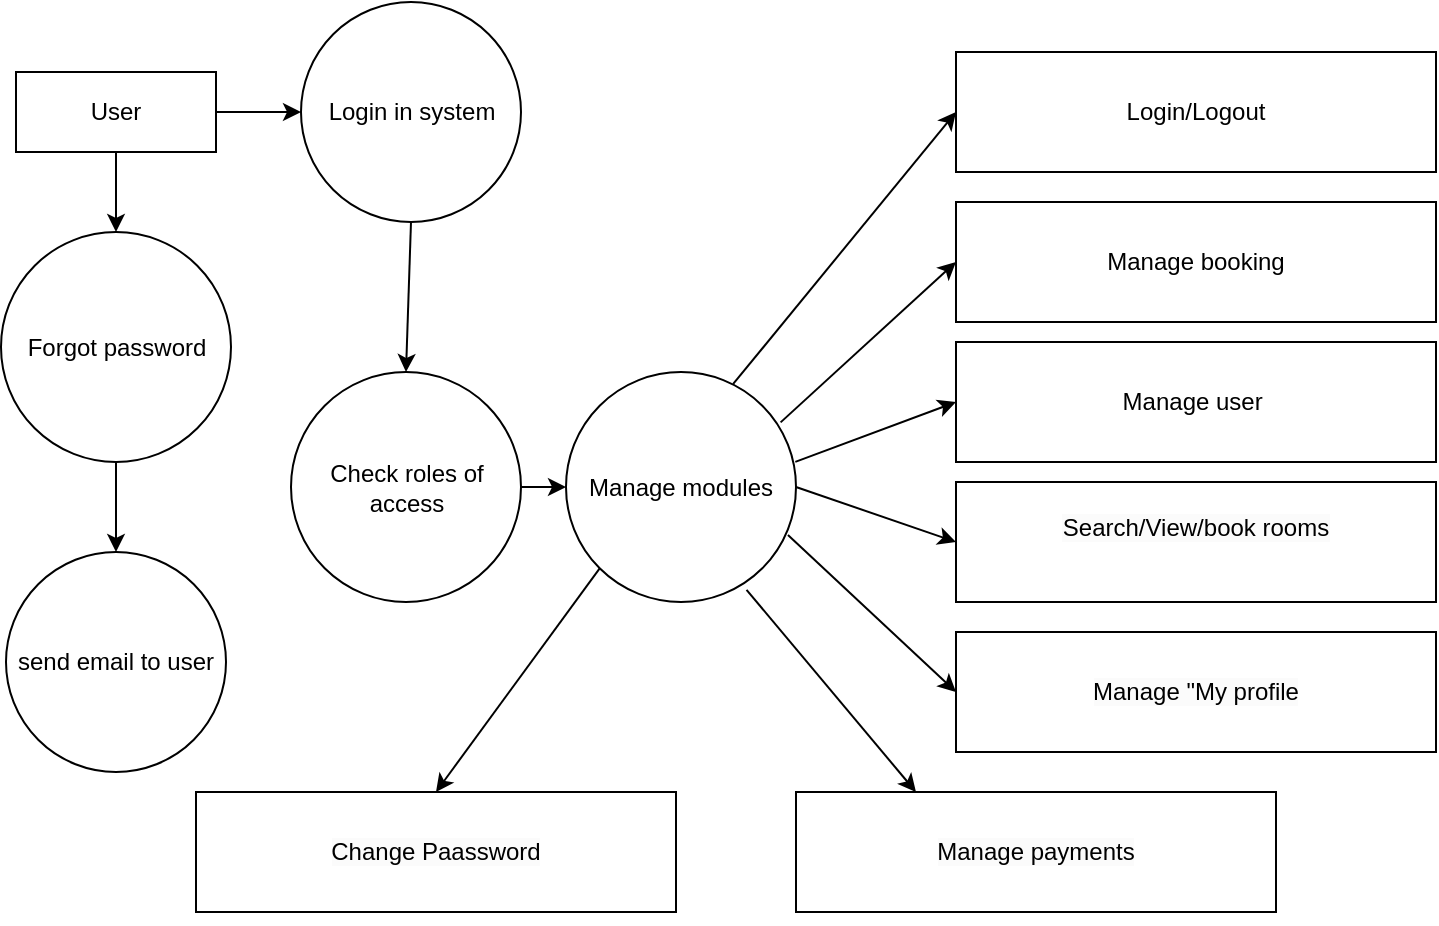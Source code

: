 <mxfile version="21.8.2" type="device">
  <diagram name="Page-1" id="TTRZ3k1p5MQ3rMvOOxvO">
    <mxGraphModel dx="882" dy="507" grid="1" gridSize="10" guides="1" tooltips="1" connect="1" arrows="1" fold="1" page="1" pageScale="1" pageWidth="827" pageHeight="1169" math="0" shadow="0">
      <root>
        <mxCell id="0" />
        <mxCell id="1" parent="0" />
        <mxCell id="Zp3kFRJpMXj0fLpTiBEP-1" value="Manage modules" style="ellipse;whiteSpace=wrap;html=1;aspect=fixed;" parent="1" vertex="1">
          <mxGeometry x="335" y="570" width="115" height="115" as="geometry" />
        </mxCell>
        <mxCell id="Zp3kFRJpMXj0fLpTiBEP-2" value="Check roles of access" style="ellipse;whiteSpace=wrap;html=1;aspect=fixed;" parent="1" vertex="1">
          <mxGeometry x="197.5" y="570" width="115" height="115" as="geometry" />
        </mxCell>
        <mxCell id="Zp3kFRJpMXj0fLpTiBEP-4" value="Login in system" style="ellipse;whiteSpace=wrap;html=1;aspect=fixed;" parent="1" vertex="1">
          <mxGeometry x="202.5" y="385" width="110" height="110" as="geometry" />
        </mxCell>
        <mxCell id="Zp3kFRJpMXj0fLpTiBEP-5" value="send email to user" style="ellipse;whiteSpace=wrap;html=1;aspect=fixed;" parent="1" vertex="1">
          <mxGeometry x="55" y="660" width="110" height="110" as="geometry" />
        </mxCell>
        <mxCell id="Zp3kFRJpMXj0fLpTiBEP-6" value="Forgot password" style="ellipse;whiteSpace=wrap;html=1;aspect=fixed;" parent="1" vertex="1">
          <mxGeometry x="52.5" y="500" width="115" height="115" as="geometry" />
        </mxCell>
        <mxCell id="Zp3kFRJpMXj0fLpTiBEP-7" value="User" style="rounded=0;whiteSpace=wrap;html=1;" parent="1" vertex="1">
          <mxGeometry x="60" y="420" width="100" height="40" as="geometry" />
        </mxCell>
        <mxCell id="Zp3kFRJpMXj0fLpTiBEP-8" value="Manage user&amp;nbsp;" style="rounded=0;whiteSpace=wrap;html=1;" parent="1" vertex="1">
          <mxGeometry x="530" y="555" width="240" height="60" as="geometry" />
        </mxCell>
        <mxCell id="Zp3kFRJpMXj0fLpTiBEP-9" value="Manage booking" style="rounded=0;whiteSpace=wrap;html=1;" parent="1" vertex="1">
          <mxGeometry x="530" y="485" width="240" height="60" as="geometry" />
        </mxCell>
        <mxCell id="Zp3kFRJpMXj0fLpTiBEP-10" value="&#xa;&lt;span style=&quot;color: rgb(0, 0, 0); font-family: Helvetica; font-size: 12px; font-style: normal; font-variant-ligatures: normal; font-variant-caps: normal; font-weight: 400; letter-spacing: normal; orphans: 2; text-align: center; text-indent: 0px; text-transform: none; widows: 2; word-spacing: 0px; -webkit-text-stroke-width: 0px; background-color: rgb(251, 251, 251); text-decoration-thickness: initial; text-decoration-style: initial; text-decoration-color: initial; float: none; display: inline !important;&quot;&gt;Search/View/book rooms&lt;/span&gt;&#xa;&#xa;" style="rounded=0;whiteSpace=wrap;html=1;" parent="1" vertex="1">
          <mxGeometry x="530" y="625" width="240" height="60" as="geometry" />
        </mxCell>
        <mxCell id="Zp3kFRJpMXj0fLpTiBEP-11" value="&#xa;&lt;br style=&quot;border-color: var(--border-color); color: rgb(0, 0, 0); font-family: Helvetica; font-size: 12px; font-style: normal; font-variant-ligatures: normal; font-variant-caps: normal; font-weight: 400; letter-spacing: normal; orphans: 2; text-align: center; text-indent: 0px; text-transform: none; widows: 2; word-spacing: 0px; -webkit-text-stroke-width: 0px; background-color: rgb(251, 251, 251); text-decoration-thickness: initial; text-decoration-style: initial; text-decoration-color: initial;&quot;&gt;&lt;span style=&quot;border-color: var(--border-color); color: rgb(0, 0, 0); font-family: Helvetica; font-size: 12px; font-style: normal; font-variant-ligatures: normal; font-variant-caps: normal; font-weight: 400; letter-spacing: normal; orphans: 2; text-align: center; text-indent: 0px; text-transform: none; widows: 2; word-spacing: 0px; -webkit-text-stroke-width: 0px; text-decoration-thickness: initial; text-decoration-style: initial; text-decoration-color: initial; background-color: rgb(251, 251, 251); float: none; display: inline !important;&quot;&gt;Manage &quot;My profile&lt;/span&gt;&lt;br style=&quot;border-color: var(--border-color); color: rgb(0, 0, 0); font-family: Helvetica; font-size: 12px; font-style: normal; font-variant-ligatures: normal; font-variant-caps: normal; font-weight: 400; letter-spacing: normal; orphans: 2; text-align: center; text-indent: 0px; text-transform: none; widows: 2; word-spacing: 0px; -webkit-text-stroke-width: 0px; background-color: rgb(251, 251, 251); text-decoration-thickness: initial; text-decoration-style: initial; text-decoration-color: initial;&quot;&gt;&#xa;&#xa;" style="rounded=0;whiteSpace=wrap;html=1;" parent="1" vertex="1">
          <mxGeometry x="530" y="700" width="240" height="60" as="geometry" />
        </mxCell>
        <mxCell id="Zp3kFRJpMXj0fLpTiBEP-12" value="&#xa;&lt;br style=&quot;border-color: var(--border-color); color: rgb(0, 0, 0); font-family: Helvetica; font-size: 12px; font-style: normal; font-variant-ligatures: normal; font-variant-caps: normal; font-weight: 400; letter-spacing: normal; orphans: 2; text-align: center; text-indent: 0px; text-transform: none; widows: 2; word-spacing: 0px; -webkit-text-stroke-width: 0px; background-color: rgb(251, 251, 251); text-decoration-thickness: initial; text-decoration-style: initial; text-decoration-color: initial;&quot;&gt;&lt;span style=&quot;border-color: var(--border-color); color: rgb(0, 0, 0); font-family: Helvetica; font-size: 12px; font-style: normal; font-variant-ligatures: normal; font-variant-caps: normal; font-weight: 400; letter-spacing: normal; orphans: 2; text-align: center; text-indent: 0px; text-transform: none; widows: 2; word-spacing: 0px; -webkit-text-stroke-width: 0px; text-decoration-thickness: initial; text-decoration-style: initial; text-decoration-color: initial; background-color: rgb(251, 251, 251); float: none; display: inline !important;&quot;&gt;Manage payments&lt;/span&gt;&lt;br style=&quot;border-color: var(--border-color); color: rgb(0, 0, 0); font-family: Helvetica; font-size: 12px; font-style: normal; font-variant-ligatures: normal; font-variant-caps: normal; font-weight: 400; letter-spacing: normal; orphans: 2; text-align: center; text-indent: 0px; text-transform: none; widows: 2; word-spacing: 0px; -webkit-text-stroke-width: 0px; background-color: rgb(251, 251, 251); text-decoration-thickness: initial; text-decoration-style: initial; text-decoration-color: initial;&quot;&gt;&#xa;&#xa;" style="rounded=0;whiteSpace=wrap;html=1;" parent="1" vertex="1">
          <mxGeometry x="450" y="780" width="240" height="60" as="geometry" />
        </mxCell>
        <mxCell id="Zp3kFRJpMXj0fLpTiBEP-13" value="&#xa;&lt;br style=&quot;border-color: var(--border-color); color: rgb(0, 0, 0); font-family: Helvetica; font-size: 12px; font-style: normal; font-variant-ligatures: normal; font-variant-caps: normal; font-weight: 400; letter-spacing: normal; orphans: 2; text-align: center; text-indent: 0px; text-transform: none; widows: 2; word-spacing: 0px; -webkit-text-stroke-width: 0px; background-color: rgb(251, 251, 251); text-decoration-thickness: initial; text-decoration-style: initial; text-decoration-color: initial;&quot;&gt;&lt;span style=&quot;border-color: var(--border-color); color: rgb(0, 0, 0); font-family: Helvetica; font-size: 12px; font-style: normal; font-variant-ligatures: normal; font-variant-caps: normal; font-weight: 400; letter-spacing: normal; orphans: 2; text-align: center; text-indent: 0px; text-transform: none; widows: 2; word-spacing: 0px; -webkit-text-stroke-width: 0px; text-decoration-thickness: initial; text-decoration-style: initial; text-decoration-color: initial; background-color: rgb(251, 251, 251); float: none; display: inline !important;&quot;&gt;Change Paassword&lt;/span&gt;&lt;br style=&quot;border-color: var(--border-color); color: rgb(0, 0, 0); font-family: Helvetica; font-size: 12px; font-style: normal; font-variant-ligatures: normal; font-variant-caps: normal; font-weight: 400; letter-spacing: normal; orphans: 2; text-align: center; text-indent: 0px; text-transform: none; widows: 2; word-spacing: 0px; -webkit-text-stroke-width: 0px; background-color: rgb(251, 251, 251); text-decoration-thickness: initial; text-decoration-style: initial; text-decoration-color: initial;&quot;&gt;&#xa;&#xa;" style="rounded=0;whiteSpace=wrap;html=1;" parent="1" vertex="1">
          <mxGeometry x="150" y="780" width="240" height="60" as="geometry" />
        </mxCell>
        <mxCell id="Zp3kFRJpMXj0fLpTiBEP-14" value="Login/Logout" style="rounded=0;whiteSpace=wrap;html=1;" parent="1" vertex="1">
          <mxGeometry x="530" y="410" width="240" height="60" as="geometry" />
        </mxCell>
        <mxCell id="Zp3kFRJpMXj0fLpTiBEP-19" value="" style="endArrow=classic;html=1;rounded=0;entryX=0;entryY=0.5;entryDx=0;entryDy=0;exitX=1;exitY=0.5;exitDx=0;exitDy=0;" parent="1" source="Zp3kFRJpMXj0fLpTiBEP-7" target="Zp3kFRJpMXj0fLpTiBEP-4" edge="1">
          <mxGeometry width="50" height="50" relative="1" as="geometry">
            <mxPoint x="320" y="640" as="sourcePoint" />
            <mxPoint x="370" y="590" as="targetPoint" />
          </mxGeometry>
        </mxCell>
        <mxCell id="Zp3kFRJpMXj0fLpTiBEP-20" value="" style="endArrow=classic;html=1;rounded=0;entryX=0.5;entryY=0;entryDx=0;entryDy=0;exitX=0.5;exitY=1;exitDx=0;exitDy=0;" parent="1" source="Zp3kFRJpMXj0fLpTiBEP-7" target="Zp3kFRJpMXj0fLpTiBEP-6" edge="1">
          <mxGeometry width="50" height="50" relative="1" as="geometry">
            <mxPoint x="320" y="640" as="sourcePoint" />
            <mxPoint x="370" y="590" as="targetPoint" />
          </mxGeometry>
        </mxCell>
        <mxCell id="Zp3kFRJpMXj0fLpTiBEP-21" value="" style="endArrow=classic;html=1;rounded=0;entryX=0.5;entryY=0;entryDx=0;entryDy=0;exitX=0.5;exitY=1;exitDx=0;exitDy=0;" parent="1" source="Zp3kFRJpMXj0fLpTiBEP-6" target="Zp3kFRJpMXj0fLpTiBEP-5" edge="1">
          <mxGeometry width="50" height="50" relative="1" as="geometry">
            <mxPoint x="320" y="640" as="sourcePoint" />
            <mxPoint x="370" y="590" as="targetPoint" />
          </mxGeometry>
        </mxCell>
        <mxCell id="Zp3kFRJpMXj0fLpTiBEP-24" value="" style="endArrow=classic;html=1;rounded=0;exitX=1;exitY=0.5;exitDx=0;exitDy=0;entryX=0;entryY=0.5;entryDx=0;entryDy=0;" parent="1" source="Zp3kFRJpMXj0fLpTiBEP-2" target="Zp3kFRJpMXj0fLpTiBEP-1" edge="1">
          <mxGeometry width="50" height="50" relative="1" as="geometry">
            <mxPoint x="400" y="520" as="sourcePoint" />
            <mxPoint x="410" y="540" as="targetPoint" />
          </mxGeometry>
        </mxCell>
        <mxCell id="Zp3kFRJpMXj0fLpTiBEP-29" value="" style="endArrow=classic;html=1;rounded=0;entryX=0;entryY=0.5;entryDx=0;entryDy=0;exitX=0.727;exitY=0.052;exitDx=0;exitDy=0;exitPerimeter=0;" parent="1" source="Zp3kFRJpMXj0fLpTiBEP-1" target="Zp3kFRJpMXj0fLpTiBEP-14" edge="1">
          <mxGeometry width="50" height="50" relative="1" as="geometry">
            <mxPoint x="310" y="560" as="sourcePoint" />
            <mxPoint x="360" y="510" as="targetPoint" />
          </mxGeometry>
        </mxCell>
        <mxCell id="Zp3kFRJpMXj0fLpTiBEP-30" value="" style="endArrow=classic;html=1;rounded=0;entryX=0;entryY=0.5;entryDx=0;entryDy=0;exitX=0.933;exitY=0.219;exitDx=0;exitDy=0;exitPerimeter=0;" parent="1" source="Zp3kFRJpMXj0fLpTiBEP-1" target="Zp3kFRJpMXj0fLpTiBEP-9" edge="1">
          <mxGeometry width="50" height="50" relative="1" as="geometry">
            <mxPoint x="310" y="560" as="sourcePoint" />
            <mxPoint x="360" y="510" as="targetPoint" />
          </mxGeometry>
        </mxCell>
        <mxCell id="Zp3kFRJpMXj0fLpTiBEP-31" value="" style="endArrow=classic;html=1;rounded=0;entryX=0;entryY=0.5;entryDx=0;entryDy=0;exitX=0.997;exitY=0.391;exitDx=0;exitDy=0;exitPerimeter=0;" parent="1" source="Zp3kFRJpMXj0fLpTiBEP-1" target="Zp3kFRJpMXj0fLpTiBEP-8" edge="1">
          <mxGeometry width="50" height="50" relative="1" as="geometry">
            <mxPoint x="310" y="560" as="sourcePoint" />
            <mxPoint x="360" y="510" as="targetPoint" />
          </mxGeometry>
        </mxCell>
        <mxCell id="Zp3kFRJpMXj0fLpTiBEP-32" value="" style="endArrow=classic;html=1;rounded=0;entryX=0;entryY=0.5;entryDx=0;entryDy=0;exitX=1;exitY=0.5;exitDx=0;exitDy=0;" parent="1" source="Zp3kFRJpMXj0fLpTiBEP-1" target="Zp3kFRJpMXj0fLpTiBEP-10" edge="1">
          <mxGeometry width="50" height="50" relative="1" as="geometry">
            <mxPoint x="310" y="560" as="sourcePoint" />
            <mxPoint x="360" y="510" as="targetPoint" />
          </mxGeometry>
        </mxCell>
        <mxCell id="Zp3kFRJpMXj0fLpTiBEP-33" value="" style="endArrow=classic;html=1;rounded=0;entryX=0;entryY=0.5;entryDx=0;entryDy=0;exitX=0.965;exitY=0.709;exitDx=0;exitDy=0;exitPerimeter=0;" parent="1" source="Zp3kFRJpMXj0fLpTiBEP-1" target="Zp3kFRJpMXj0fLpTiBEP-11" edge="1">
          <mxGeometry width="50" height="50" relative="1" as="geometry">
            <mxPoint x="310" y="760" as="sourcePoint" />
            <mxPoint x="360" y="710" as="targetPoint" />
          </mxGeometry>
        </mxCell>
        <mxCell id="Zp3kFRJpMXj0fLpTiBEP-34" value="" style="endArrow=classic;html=1;rounded=0;entryX=0.25;entryY=0;entryDx=0;entryDy=0;exitX=0.785;exitY=0.947;exitDx=0;exitDy=0;exitPerimeter=0;" parent="1" source="Zp3kFRJpMXj0fLpTiBEP-1" target="Zp3kFRJpMXj0fLpTiBEP-12" edge="1">
          <mxGeometry width="50" height="50" relative="1" as="geometry">
            <mxPoint x="310" y="760" as="sourcePoint" />
            <mxPoint x="360" y="710" as="targetPoint" />
          </mxGeometry>
        </mxCell>
        <mxCell id="Zp3kFRJpMXj0fLpTiBEP-36" value="" style="endArrow=classic;html=1;rounded=0;entryX=0.5;entryY=0;entryDx=0;entryDy=0;exitX=0;exitY=1;exitDx=0;exitDy=0;" parent="1" source="Zp3kFRJpMXj0fLpTiBEP-1" target="Zp3kFRJpMXj0fLpTiBEP-13" edge="1">
          <mxGeometry width="50" height="50" relative="1" as="geometry">
            <mxPoint x="450" y="720" as="sourcePoint" />
            <mxPoint x="360" y="710" as="targetPoint" />
          </mxGeometry>
        </mxCell>
        <mxCell id="vz9_ko0W9yboRKY1lkvt-1" value="" style="endArrow=classic;html=1;rounded=0;exitX=0.5;exitY=1;exitDx=0;exitDy=0;entryX=0.5;entryY=0;entryDx=0;entryDy=0;" edge="1" parent="1" source="Zp3kFRJpMXj0fLpTiBEP-4" target="Zp3kFRJpMXj0fLpTiBEP-2">
          <mxGeometry width="50" height="50" relative="1" as="geometry">
            <mxPoint x="380" y="680" as="sourcePoint" />
            <mxPoint x="430" y="630" as="targetPoint" />
          </mxGeometry>
        </mxCell>
      </root>
    </mxGraphModel>
  </diagram>
</mxfile>
